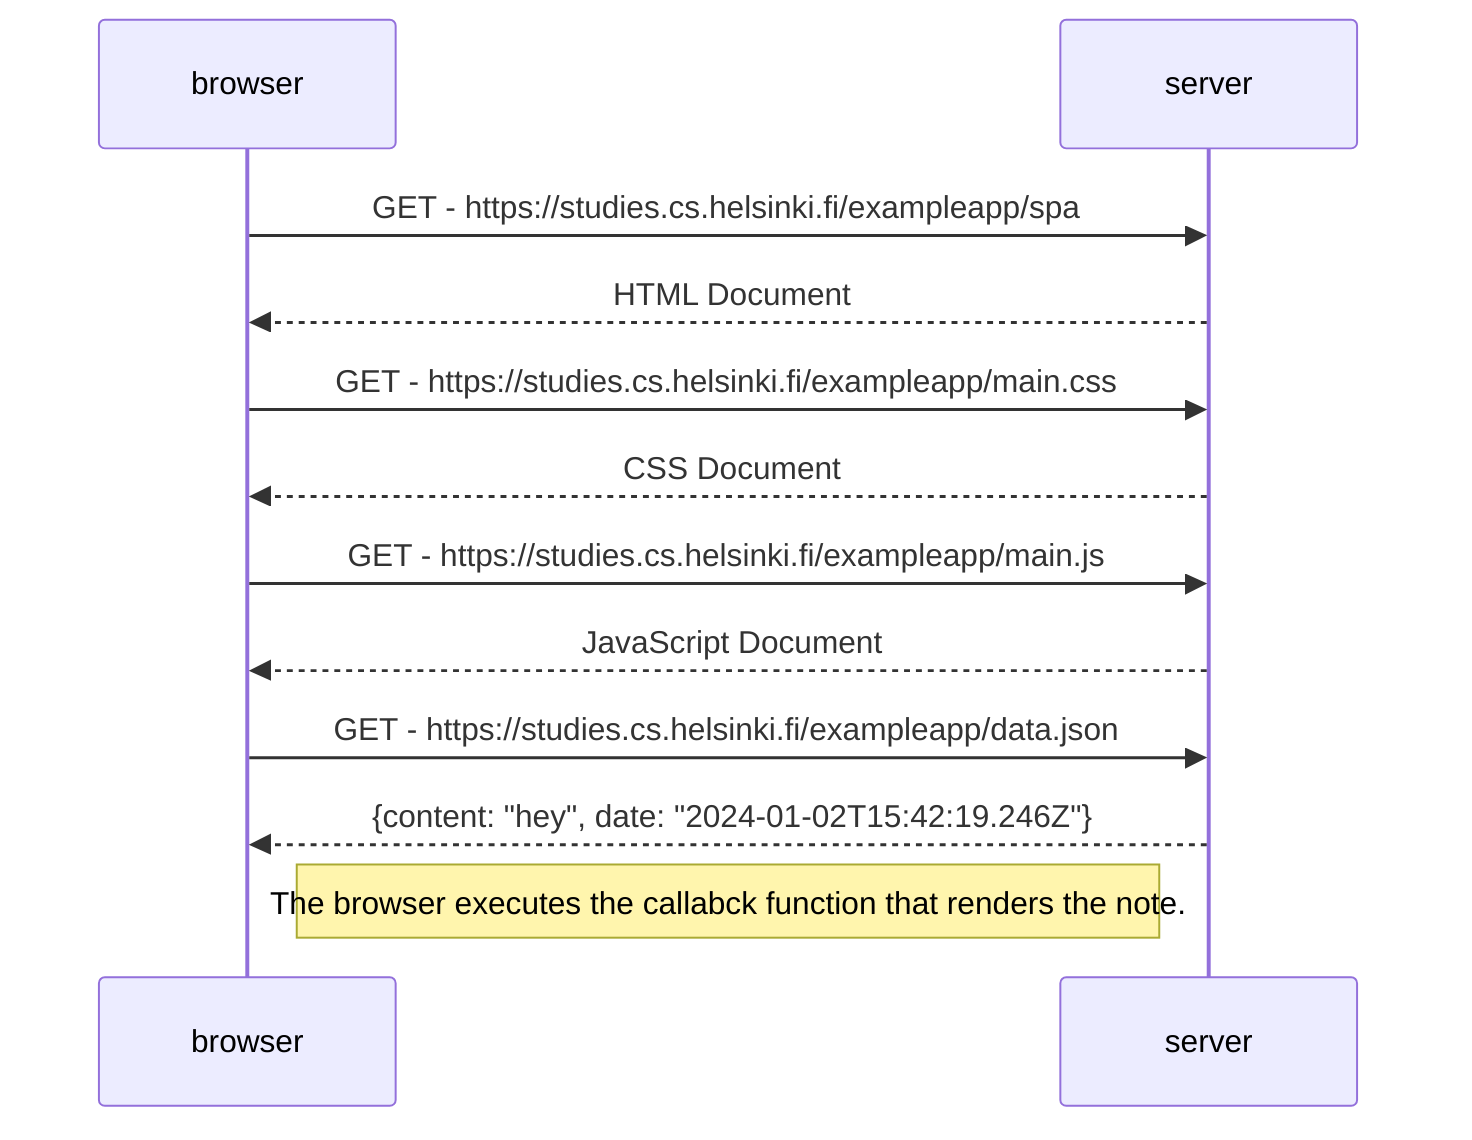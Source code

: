 sequenceDiagram
    participant browser
    participant server

    browser->>server: GET - https://studies.cs.helsinki.fi/exampleapp/spa
    server-->>browser: HTML Document

    browser->>server: GET - https://studies.cs.helsinki.fi/exampleapp/main.css
    server-->>browser: CSS Document

    browser->>server: GET - https://studies.cs.helsinki.fi/exampleapp/main.js
    server-->>browser: JavaScript Document

    browser->>server: GET - https://studies.cs.helsinki.fi/exampleapp/data.json
    server-->>browser: {content: "hey", date: "2024-01-02T15:42:19.246Z"}
    
    Note right of browser:  The browser executes the callabck function that renders the note.